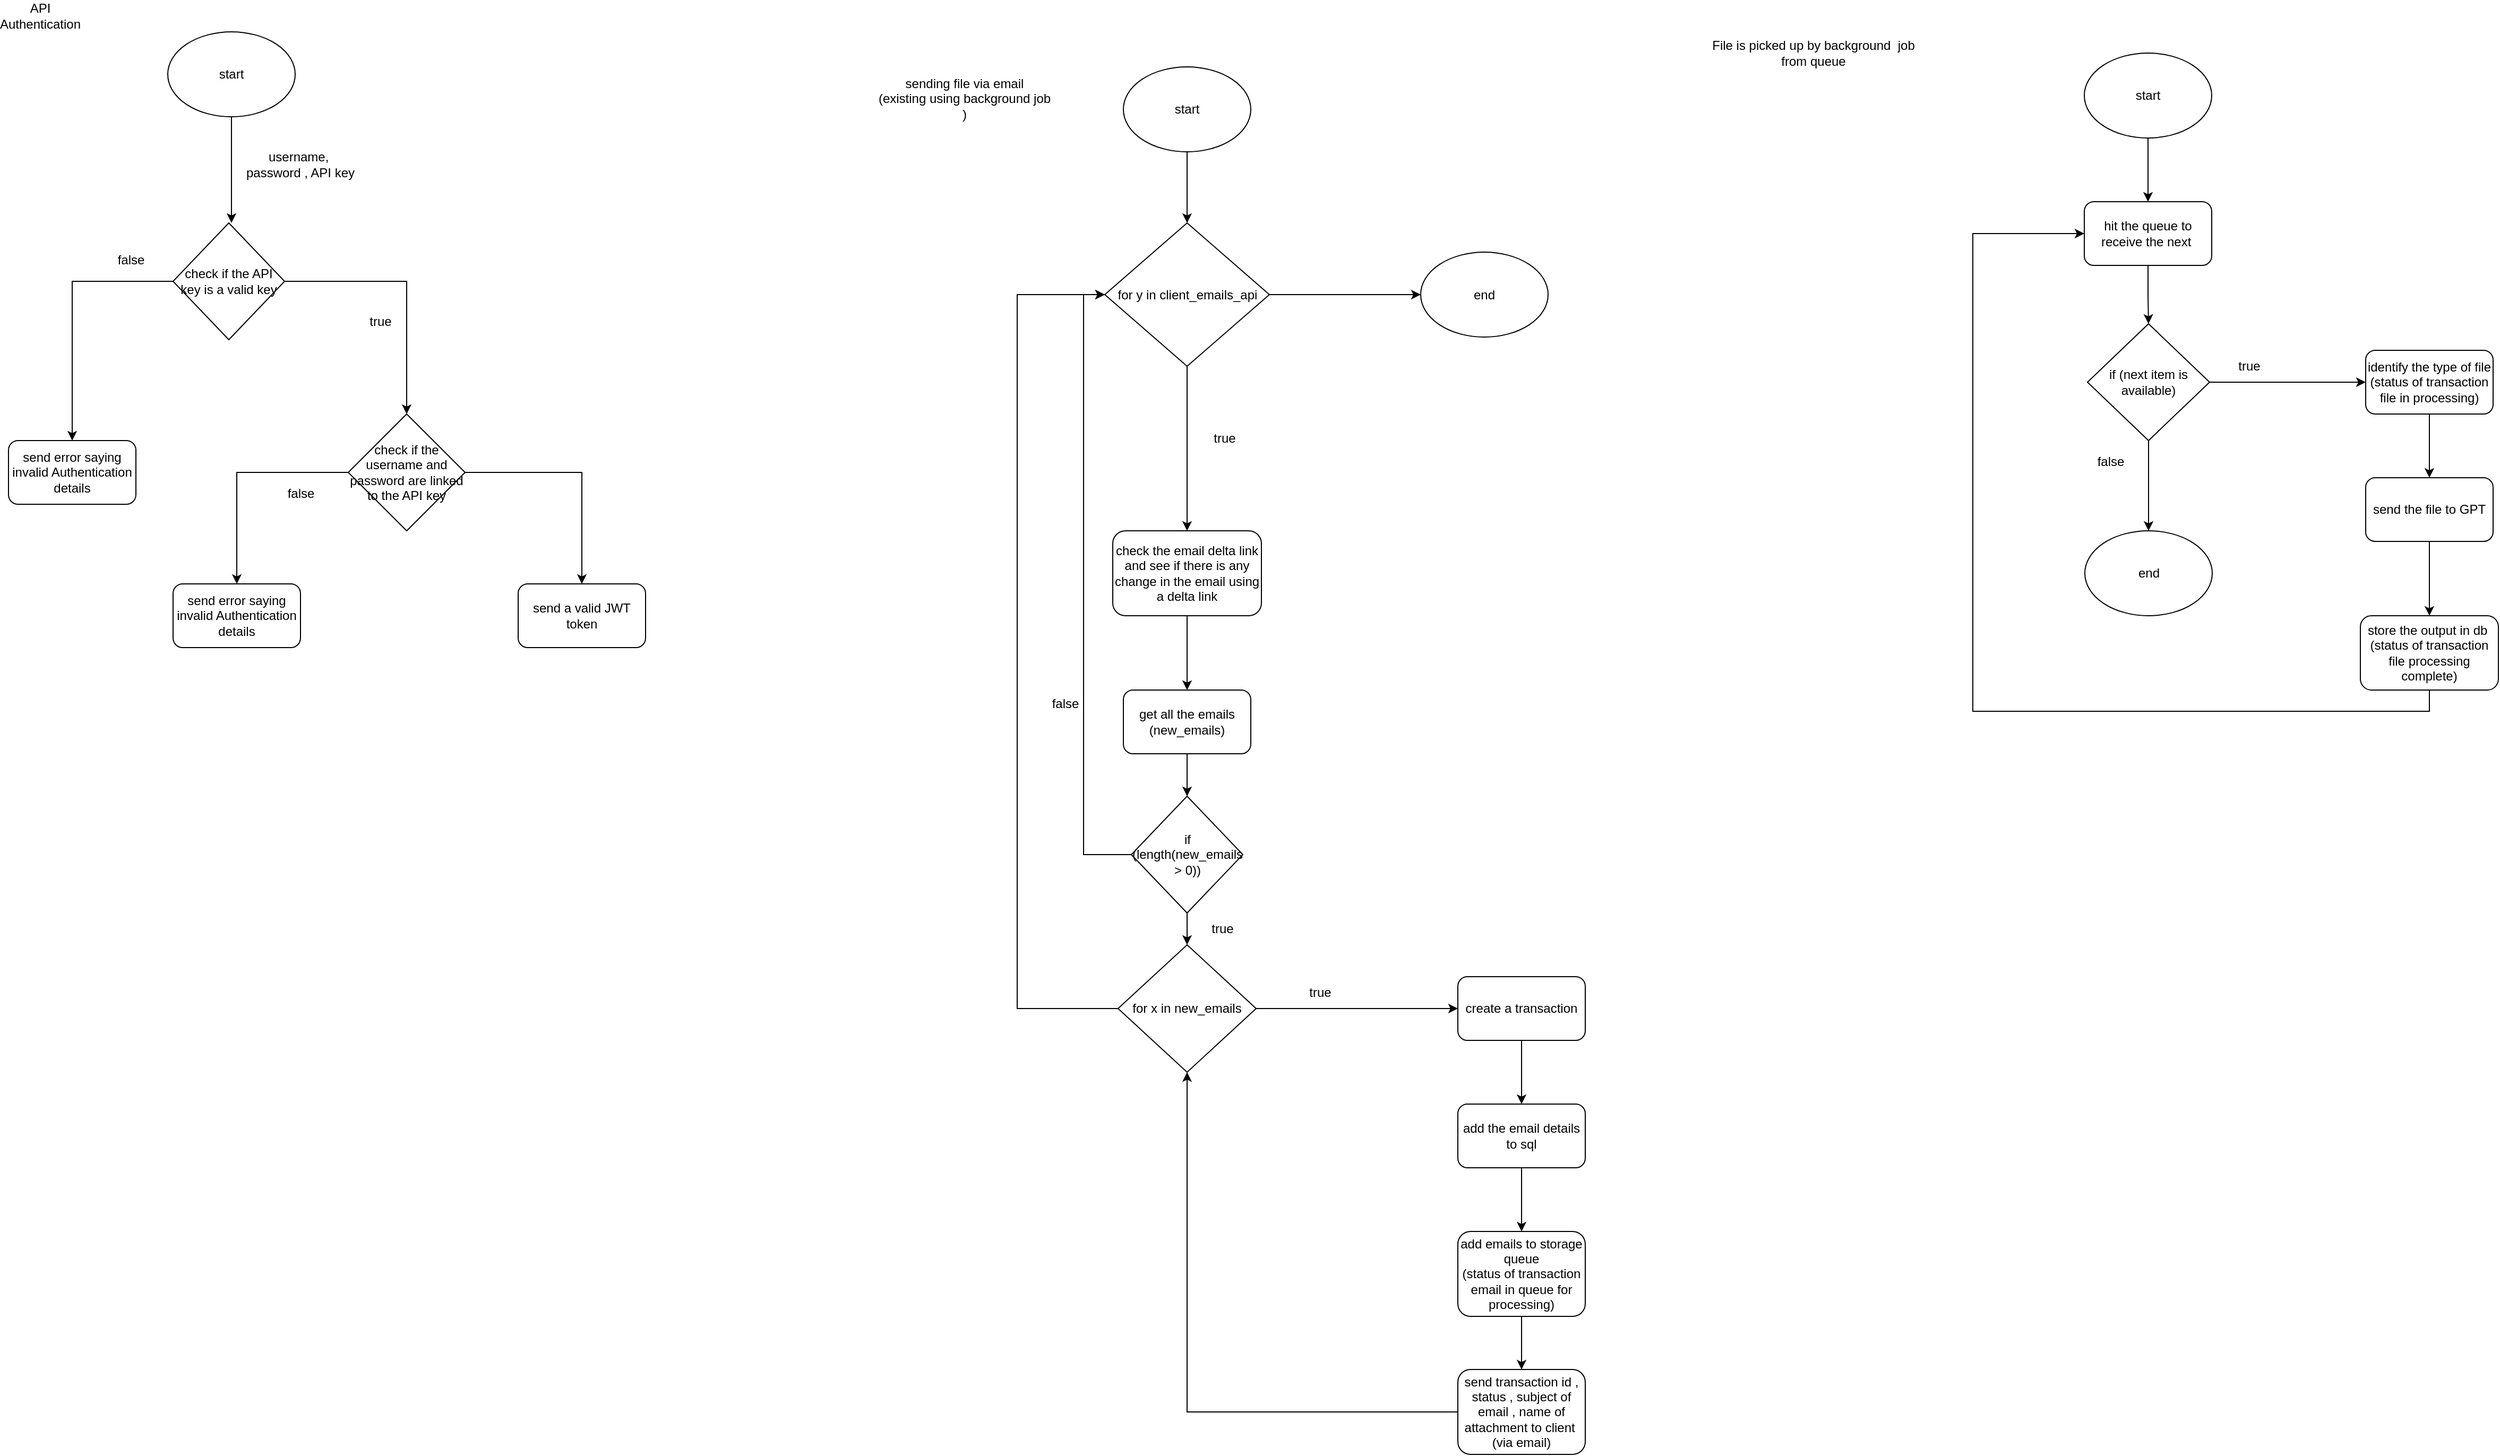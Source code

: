 <mxfile version="27.1.6">
  <diagram name="Page-1" id="D1g_SZzbeWnJD4f1NKeQ">
    <mxGraphModel dx="1198" dy="820" grid="1" gridSize="10" guides="1" tooltips="1" connect="1" arrows="1" fold="1" page="1" pageScale="1" pageWidth="850" pageHeight="1100" math="0" shadow="0">
      <root>
        <mxCell id="0" />
        <mxCell id="1" parent="0" />
        <mxCell id="yMIhiDGG9D9ogBYTGZqW-4" value="API Authentication" style="text;html=1;align=center;verticalAlign=middle;whiteSpace=wrap;rounded=0;" parent="1" vertex="1">
          <mxGeometry x="110" y="20" width="60" height="30" as="geometry" />
        </mxCell>
        <mxCell id="yMIhiDGG9D9ogBYTGZqW-6" value="start" style="ellipse;whiteSpace=wrap;html=1;" parent="1" vertex="1">
          <mxGeometry x="260" y="50" width="120" height="80" as="geometry" />
        </mxCell>
        <mxCell id="yMIhiDGG9D9ogBYTGZqW-7" value="" style="endArrow=classic;html=1;rounded=0;exitX=0.5;exitY=1;exitDx=0;exitDy=0;entryX=0.5;entryY=0;entryDx=0;entryDy=0;" parent="1" source="yMIhiDGG9D9ogBYTGZqW-6" edge="1">
          <mxGeometry width="50" height="50" relative="1" as="geometry">
            <mxPoint x="300" y="260" as="sourcePoint" />
            <mxPoint x="320" y="230" as="targetPoint" />
          </mxGeometry>
        </mxCell>
        <mxCell id="yMIhiDGG9D9ogBYTGZqW-9" value="username,&amp;nbsp;&lt;div&gt;password , API key&lt;/div&gt;" style="text;html=1;align=center;verticalAlign=middle;whiteSpace=wrap;rounded=0;" parent="1" vertex="1">
          <mxGeometry x="330" y="150" width="110" height="50" as="geometry" />
        </mxCell>
        <mxCell id="yMIhiDGG9D9ogBYTGZqW-22" style="edgeStyle=orthogonalEdgeStyle;rounded=0;orthogonalLoop=1;jettySize=auto;html=1;exitX=0;exitY=0.5;exitDx=0;exitDy=0;" parent="1" source="yMIhiDGG9D9ogBYTGZqW-12" target="yMIhiDGG9D9ogBYTGZqW-21" edge="1">
          <mxGeometry relative="1" as="geometry" />
        </mxCell>
        <mxCell id="yMIhiDGG9D9ogBYTGZqW-25" style="edgeStyle=orthogonalEdgeStyle;rounded=0;orthogonalLoop=1;jettySize=auto;html=1;exitX=1;exitY=0.5;exitDx=0;exitDy=0;entryX=0.5;entryY=0;entryDx=0;entryDy=0;" parent="1" source="yMIhiDGG9D9ogBYTGZqW-12" target="yMIhiDGG9D9ogBYTGZqW-24" edge="1">
          <mxGeometry relative="1" as="geometry" />
        </mxCell>
        <mxCell id="yMIhiDGG9D9ogBYTGZqW-12" value="check if the username and password are linked to the API key" style="rhombus;whiteSpace=wrap;html=1;" parent="1" vertex="1">
          <mxGeometry x="430" y="410" width="110" height="110" as="geometry" />
        </mxCell>
        <mxCell id="yMIhiDGG9D9ogBYTGZqW-16" style="edgeStyle=orthogonalEdgeStyle;rounded=0;orthogonalLoop=1;jettySize=auto;html=1;entryX=0.5;entryY=0;entryDx=0;entryDy=0;" parent="1" source="yMIhiDGG9D9ogBYTGZqW-14" target="yMIhiDGG9D9ogBYTGZqW-12" edge="1">
          <mxGeometry relative="1" as="geometry" />
        </mxCell>
        <mxCell id="yMIhiDGG9D9ogBYTGZqW-19" style="edgeStyle=orthogonalEdgeStyle;rounded=0;orthogonalLoop=1;jettySize=auto;html=1;exitX=0;exitY=0.5;exitDx=0;exitDy=0;entryX=0.5;entryY=0;entryDx=0;entryDy=0;" parent="1" source="yMIhiDGG9D9ogBYTGZqW-14" target="yMIhiDGG9D9ogBYTGZqW-18" edge="1">
          <mxGeometry relative="1" as="geometry" />
        </mxCell>
        <mxCell id="yMIhiDGG9D9ogBYTGZqW-14" value="check if the API key is a valid key" style="rhombus;whiteSpace=wrap;html=1;" parent="1" vertex="1">
          <mxGeometry x="265" y="230" width="105" height="110" as="geometry" />
        </mxCell>
        <mxCell id="yMIhiDGG9D9ogBYTGZqW-17" value="true" style="text;html=1;align=center;verticalAlign=middle;resizable=0;points=[];autosize=1;strokeColor=none;fillColor=none;" parent="1" vertex="1">
          <mxGeometry x="440" y="308" width="40" height="30" as="geometry" />
        </mxCell>
        <mxCell id="yMIhiDGG9D9ogBYTGZqW-18" value="send error saying invalid Authentication details" style="rounded=1;whiteSpace=wrap;html=1;" parent="1" vertex="1">
          <mxGeometry x="110" y="435" width="120" height="60" as="geometry" />
        </mxCell>
        <mxCell id="yMIhiDGG9D9ogBYTGZqW-20" value="false" style="text;html=1;align=center;verticalAlign=middle;resizable=0;points=[];autosize=1;strokeColor=none;fillColor=none;" parent="1" vertex="1">
          <mxGeometry x="200" y="250" width="50" height="30" as="geometry" />
        </mxCell>
        <mxCell id="yMIhiDGG9D9ogBYTGZqW-21" value="send error saying invalid Authentication details" style="rounded=1;whiteSpace=wrap;html=1;" parent="1" vertex="1">
          <mxGeometry x="265" y="570" width="120" height="60" as="geometry" />
        </mxCell>
        <mxCell id="yMIhiDGG9D9ogBYTGZqW-23" value="false" style="text;html=1;align=center;verticalAlign=middle;resizable=0;points=[];autosize=1;strokeColor=none;fillColor=none;" parent="1" vertex="1">
          <mxGeometry x="360" y="470" width="50" height="30" as="geometry" />
        </mxCell>
        <mxCell id="yMIhiDGG9D9ogBYTGZqW-24" value="send a valid JWT token" style="rounded=1;whiteSpace=wrap;html=1;" parent="1" vertex="1">
          <mxGeometry x="590" y="570" width="120" height="60" as="geometry" />
        </mxCell>
        <mxCell id="XCs0zXfmU5zAwr78yoS4-2" value="sending file via email&lt;div&gt;(existing using background job&lt;/div&gt;&lt;div&gt;)&lt;/div&gt;" style="text;html=1;align=center;verticalAlign=middle;resizable=0;points=[];autosize=1;strokeColor=none;fillColor=none;" vertex="1" parent="1">
          <mxGeometry x="915" y="83" width="190" height="60" as="geometry" />
        </mxCell>
        <mxCell id="XCs0zXfmU5zAwr78yoS4-6" style="edgeStyle=orthogonalEdgeStyle;rounded=0;orthogonalLoop=1;jettySize=auto;html=1;exitX=0.5;exitY=1;exitDx=0;exitDy=0;entryX=0.5;entryY=0;entryDx=0;entryDy=0;" edge="1" parent="1" source="XCs0zXfmU5zAwr78yoS4-3" target="XCs0zXfmU5zAwr78yoS4-5">
          <mxGeometry relative="1" as="geometry" />
        </mxCell>
        <mxCell id="XCs0zXfmU5zAwr78yoS4-3" value="check the email delta link and see if there is any change in the email using a delta link" style="rounded=1;whiteSpace=wrap;html=1;" vertex="1" parent="1">
          <mxGeometry x="1150" y="520" width="140" height="80" as="geometry" />
        </mxCell>
        <mxCell id="XCs0zXfmU5zAwr78yoS4-35" style="edgeStyle=orthogonalEdgeStyle;rounded=0;orthogonalLoop=1;jettySize=auto;html=1;exitX=0.5;exitY=1;exitDx=0;exitDy=0;entryX=0.5;entryY=0;entryDx=0;entryDy=0;" edge="1" parent="1" source="XCs0zXfmU5zAwr78yoS4-5" target="XCs0zXfmU5zAwr78yoS4-33">
          <mxGeometry relative="1" as="geometry" />
        </mxCell>
        <mxCell id="XCs0zXfmU5zAwr78yoS4-5" value="get all the emails&lt;div&gt;(new_emails)&lt;/div&gt;" style="rounded=1;whiteSpace=wrap;html=1;" vertex="1" parent="1">
          <mxGeometry x="1160" y="670" width="120" height="60" as="geometry" />
        </mxCell>
        <mxCell id="XCs0zXfmU5zAwr78yoS4-14" style="edgeStyle=orthogonalEdgeStyle;rounded=0;orthogonalLoop=1;jettySize=auto;html=1;exitX=1;exitY=0.5;exitDx=0;exitDy=0;" edge="1" parent="1" source="XCs0zXfmU5zAwr78yoS4-7" target="XCs0zXfmU5zAwr78yoS4-13">
          <mxGeometry relative="1" as="geometry" />
        </mxCell>
        <mxCell id="XCs0zXfmU5zAwr78yoS4-28" style="edgeStyle=orthogonalEdgeStyle;rounded=0;orthogonalLoop=1;jettySize=auto;html=1;exitX=0;exitY=0.5;exitDx=0;exitDy=0;entryX=0;entryY=0.5;entryDx=0;entryDy=0;" edge="1" parent="1" source="XCs0zXfmU5zAwr78yoS4-7" target="XCs0zXfmU5zAwr78yoS4-25">
          <mxGeometry relative="1" as="geometry">
            <mxPoint x="970" y="290" as="targetPoint" />
            <Array as="points">
              <mxPoint x="1060" y="970" />
              <mxPoint x="1060" y="298" />
            </Array>
          </mxGeometry>
        </mxCell>
        <mxCell id="XCs0zXfmU5zAwr78yoS4-7" value="for x in new_emails" style="rhombus;whiteSpace=wrap;html=1;" vertex="1" parent="1">
          <mxGeometry x="1155" y="910" width="130" height="120" as="geometry" />
        </mxCell>
        <mxCell id="XCs0zXfmU5zAwr78yoS4-12" style="edgeStyle=orthogonalEdgeStyle;rounded=0;orthogonalLoop=1;jettySize=auto;html=1;exitX=0.5;exitY=1;exitDx=0;exitDy=0;entryX=0.5;entryY=0;entryDx=0;entryDy=0;" edge="1" parent="1" source="XCs0zXfmU5zAwr78yoS4-9" target="XCs0zXfmU5zAwr78yoS4-11">
          <mxGeometry relative="1" as="geometry" />
        </mxCell>
        <mxCell id="XCs0zXfmU5zAwr78yoS4-9" value="add the email details to sql" style="rounded=1;whiteSpace=wrap;html=1;" vertex="1" parent="1">
          <mxGeometry x="1475" y="1060" width="120" height="60" as="geometry" />
        </mxCell>
        <mxCell id="XCs0zXfmU5zAwr78yoS4-17" style="edgeStyle=orthogonalEdgeStyle;rounded=0;orthogonalLoop=1;jettySize=auto;html=1;exitX=0.5;exitY=1;exitDx=0;exitDy=0;entryX=0.5;entryY=0;entryDx=0;entryDy=0;" edge="1" parent="1" source="XCs0zXfmU5zAwr78yoS4-11" target="XCs0zXfmU5zAwr78yoS4-16">
          <mxGeometry relative="1" as="geometry" />
        </mxCell>
        <mxCell id="XCs0zXfmU5zAwr78yoS4-11" value="add emails to storage queue&lt;div&gt;(status of transaction email in queue for processing)&lt;/div&gt;" style="rounded=1;whiteSpace=wrap;html=1;" vertex="1" parent="1">
          <mxGeometry x="1475" y="1180" width="120" height="80" as="geometry" />
        </mxCell>
        <mxCell id="XCs0zXfmU5zAwr78yoS4-15" style="edgeStyle=orthogonalEdgeStyle;rounded=0;orthogonalLoop=1;jettySize=auto;html=1;exitX=0.5;exitY=1;exitDx=0;exitDy=0;" edge="1" parent="1" source="XCs0zXfmU5zAwr78yoS4-13" target="XCs0zXfmU5zAwr78yoS4-9">
          <mxGeometry relative="1" as="geometry" />
        </mxCell>
        <mxCell id="XCs0zXfmU5zAwr78yoS4-13" value="create a transaction" style="rounded=1;whiteSpace=wrap;html=1;" vertex="1" parent="1">
          <mxGeometry x="1475" y="940" width="120" height="60" as="geometry" />
        </mxCell>
        <mxCell id="XCs0zXfmU5zAwr78yoS4-18" style="edgeStyle=orthogonalEdgeStyle;rounded=0;orthogonalLoop=1;jettySize=auto;html=1;exitX=0;exitY=0.5;exitDx=0;exitDy=0;entryX=0.5;entryY=1;entryDx=0;entryDy=0;" edge="1" parent="1" source="XCs0zXfmU5zAwr78yoS4-16" target="XCs0zXfmU5zAwr78yoS4-7">
          <mxGeometry relative="1" as="geometry" />
        </mxCell>
        <mxCell id="XCs0zXfmU5zAwr78yoS4-16" value="send transaction id , status , subject of email , name of attachment to client&amp;nbsp;&lt;div&gt;(via email)&lt;/div&gt;" style="rounded=1;whiteSpace=wrap;html=1;" vertex="1" parent="1">
          <mxGeometry x="1475" y="1310" width="120" height="80" as="geometry" />
        </mxCell>
        <mxCell id="XCs0zXfmU5zAwr78yoS4-19" value="true" style="text;html=1;align=center;verticalAlign=middle;resizable=0;points=[];autosize=1;strokeColor=none;fillColor=none;" vertex="1" parent="1">
          <mxGeometry x="1325" y="940" width="40" height="30" as="geometry" />
        </mxCell>
        <mxCell id="XCs0zXfmU5zAwr78yoS4-29" style="edgeStyle=orthogonalEdgeStyle;rounded=0;orthogonalLoop=1;jettySize=auto;html=1;exitX=0.5;exitY=1;exitDx=0;exitDy=0;entryX=0.5;entryY=0;entryDx=0;entryDy=0;" edge="1" parent="1" source="XCs0zXfmU5zAwr78yoS4-24" target="XCs0zXfmU5zAwr78yoS4-25">
          <mxGeometry relative="1" as="geometry" />
        </mxCell>
        <mxCell id="XCs0zXfmU5zAwr78yoS4-24" value="start" style="ellipse;whiteSpace=wrap;html=1;" vertex="1" parent="1">
          <mxGeometry x="1160" y="83" width="120" height="80" as="geometry" />
        </mxCell>
        <mxCell id="XCs0zXfmU5zAwr78yoS4-26" style="edgeStyle=orthogonalEdgeStyle;rounded=0;orthogonalLoop=1;jettySize=auto;html=1;exitX=0.5;exitY=1;exitDx=0;exitDy=0;entryX=0.5;entryY=0;entryDx=0;entryDy=0;" edge="1" parent="1" source="XCs0zXfmU5zAwr78yoS4-25" target="XCs0zXfmU5zAwr78yoS4-3">
          <mxGeometry relative="1" as="geometry" />
        </mxCell>
        <mxCell id="XCs0zXfmU5zAwr78yoS4-32" style="edgeStyle=orthogonalEdgeStyle;rounded=0;orthogonalLoop=1;jettySize=auto;html=1;exitX=1;exitY=0.5;exitDx=0;exitDy=0;entryX=0;entryY=0.5;entryDx=0;entryDy=0;" edge="1" parent="1" source="XCs0zXfmU5zAwr78yoS4-25" target="XCs0zXfmU5zAwr78yoS4-31">
          <mxGeometry relative="1" as="geometry" />
        </mxCell>
        <mxCell id="XCs0zXfmU5zAwr78yoS4-25" value="for y in client_emails_api" style="rhombus;whiteSpace=wrap;html=1;" vertex="1" parent="1">
          <mxGeometry x="1142.5" y="230" width="155" height="135" as="geometry" />
        </mxCell>
        <mxCell id="XCs0zXfmU5zAwr78yoS4-27" value="true" style="text;html=1;align=center;verticalAlign=middle;resizable=0;points=[];autosize=1;strokeColor=none;fillColor=none;" vertex="1" parent="1">
          <mxGeometry x="1235" y="418" width="40" height="30" as="geometry" />
        </mxCell>
        <mxCell id="XCs0zXfmU5zAwr78yoS4-31" value="end" style="ellipse;whiteSpace=wrap;html=1;" vertex="1" parent="1">
          <mxGeometry x="1440" y="257.5" width="120" height="80" as="geometry" />
        </mxCell>
        <mxCell id="XCs0zXfmU5zAwr78yoS4-36" style="edgeStyle=orthogonalEdgeStyle;rounded=0;orthogonalLoop=1;jettySize=auto;html=1;exitX=0.5;exitY=1;exitDx=0;exitDy=0;entryX=0.5;entryY=0;entryDx=0;entryDy=0;" edge="1" parent="1" source="XCs0zXfmU5zAwr78yoS4-33" target="XCs0zXfmU5zAwr78yoS4-7">
          <mxGeometry relative="1" as="geometry" />
        </mxCell>
        <mxCell id="XCs0zXfmU5zAwr78yoS4-38" style="edgeStyle=orthogonalEdgeStyle;rounded=0;orthogonalLoop=1;jettySize=auto;html=1;exitX=0;exitY=0.5;exitDx=0;exitDy=0;entryX=0;entryY=0.5;entryDx=0;entryDy=0;" edge="1" parent="1" source="XCs0zXfmU5zAwr78yoS4-33" target="XCs0zXfmU5zAwr78yoS4-25">
          <mxGeometry relative="1" as="geometry" />
        </mxCell>
        <mxCell id="XCs0zXfmU5zAwr78yoS4-33" value="if (length(new_emails &amp;gt; 0))" style="rhombus;whiteSpace=wrap;html=1;" vertex="1" parent="1">
          <mxGeometry x="1167.5" y="770" width="105" height="110" as="geometry" />
        </mxCell>
        <mxCell id="XCs0zXfmU5zAwr78yoS4-37" value="true" style="text;html=1;align=center;verticalAlign=middle;resizable=0;points=[];autosize=1;strokeColor=none;fillColor=none;" vertex="1" parent="1">
          <mxGeometry x="1232.5" y="880" width="40" height="30" as="geometry" />
        </mxCell>
        <mxCell id="XCs0zXfmU5zAwr78yoS4-39" value="false" style="text;html=1;align=center;verticalAlign=middle;resizable=0;points=[];autosize=1;strokeColor=none;fillColor=none;" vertex="1" parent="1">
          <mxGeometry x="1080" y="668" width="50" height="30" as="geometry" />
        </mxCell>
        <mxCell id="XCs0zXfmU5zAwr78yoS4-40" value="File is picked up by background &amp;nbsp;job from queue" style="text;html=1;align=center;verticalAlign=middle;whiteSpace=wrap;rounded=0;" vertex="1" parent="1">
          <mxGeometry x="1710" y="30" width="200" height="80" as="geometry" />
        </mxCell>
        <mxCell id="XCs0zXfmU5zAwr78yoS4-42" style="edgeStyle=orthogonalEdgeStyle;rounded=0;orthogonalLoop=1;jettySize=auto;html=1;exitX=0.5;exitY=1;exitDx=0;exitDy=0;" edge="1" parent="1" source="XCs0zXfmU5zAwr78yoS4-41">
          <mxGeometry relative="1" as="geometry">
            <mxPoint x="2125" y="210" as="targetPoint" />
          </mxGeometry>
        </mxCell>
        <mxCell id="XCs0zXfmU5zAwr78yoS4-41" value="start" style="ellipse;whiteSpace=wrap;html=1;" vertex="1" parent="1">
          <mxGeometry x="2065" y="70" width="120" height="80" as="geometry" />
        </mxCell>
        <mxCell id="XCs0zXfmU5zAwr78yoS4-47" style="edgeStyle=orthogonalEdgeStyle;rounded=0;orthogonalLoop=1;jettySize=auto;html=1;exitX=1;exitY=0.5;exitDx=0;exitDy=0;entryX=0;entryY=0.5;entryDx=0;entryDy=0;" edge="1" parent="1" source="XCs0zXfmU5zAwr78yoS4-43" target="XCs0zXfmU5zAwr78yoS4-46">
          <mxGeometry relative="1" as="geometry" />
        </mxCell>
        <mxCell id="XCs0zXfmU5zAwr78yoS4-56" style="edgeStyle=orthogonalEdgeStyle;rounded=0;orthogonalLoop=1;jettySize=auto;html=1;exitX=0.5;exitY=1;exitDx=0;exitDy=0;entryX=0.5;entryY=0;entryDx=0;entryDy=0;" edge="1" parent="1" source="XCs0zXfmU5zAwr78yoS4-43" target="XCs0zXfmU5zAwr78yoS4-55">
          <mxGeometry relative="1" as="geometry" />
        </mxCell>
        <mxCell id="XCs0zXfmU5zAwr78yoS4-43" value="if (next item is available)" style="rhombus;whiteSpace=wrap;html=1;" vertex="1" parent="1">
          <mxGeometry x="2068" y="325" width="115" height="110" as="geometry" />
        </mxCell>
        <mxCell id="XCs0zXfmU5zAwr78yoS4-45" style="edgeStyle=orthogonalEdgeStyle;rounded=0;orthogonalLoop=1;jettySize=auto;html=1;exitX=0.5;exitY=1;exitDx=0;exitDy=0;entryX=0.5;entryY=0;entryDx=0;entryDy=0;" edge="1" parent="1" source="XCs0zXfmU5zAwr78yoS4-44" target="XCs0zXfmU5zAwr78yoS4-43">
          <mxGeometry relative="1" as="geometry" />
        </mxCell>
        <mxCell id="XCs0zXfmU5zAwr78yoS4-44" value="hit the queue to receive the next&amp;nbsp;" style="rounded=1;whiteSpace=wrap;html=1;" vertex="1" parent="1">
          <mxGeometry x="2065" y="210" width="120" height="60" as="geometry" />
        </mxCell>
        <mxCell id="XCs0zXfmU5zAwr78yoS4-49" style="edgeStyle=orthogonalEdgeStyle;rounded=0;orthogonalLoop=1;jettySize=auto;html=1;exitX=0.5;exitY=1;exitDx=0;exitDy=0;entryX=0.5;entryY=0;entryDx=0;entryDy=0;" edge="1" parent="1" source="XCs0zXfmU5zAwr78yoS4-46" target="XCs0zXfmU5zAwr78yoS4-48">
          <mxGeometry relative="1" as="geometry" />
        </mxCell>
        <mxCell id="XCs0zXfmU5zAwr78yoS4-46" value="identify the type of file&lt;div&gt;(status of transaction file in processing)&lt;/div&gt;" style="rounded=1;whiteSpace=wrap;html=1;" vertex="1" parent="1">
          <mxGeometry x="2330" y="350" width="120" height="60" as="geometry" />
        </mxCell>
        <mxCell id="XCs0zXfmU5zAwr78yoS4-51" style="edgeStyle=orthogonalEdgeStyle;rounded=0;orthogonalLoop=1;jettySize=auto;html=1;exitX=0.5;exitY=1;exitDx=0;exitDy=0;entryX=0.5;entryY=0;entryDx=0;entryDy=0;" edge="1" parent="1" source="XCs0zXfmU5zAwr78yoS4-48" target="XCs0zXfmU5zAwr78yoS4-50">
          <mxGeometry relative="1" as="geometry" />
        </mxCell>
        <mxCell id="XCs0zXfmU5zAwr78yoS4-48" value="send the file to GPT" style="rounded=1;whiteSpace=wrap;html=1;" vertex="1" parent="1">
          <mxGeometry x="2330" y="470" width="120" height="60" as="geometry" />
        </mxCell>
        <mxCell id="XCs0zXfmU5zAwr78yoS4-52" style="edgeStyle=orthogonalEdgeStyle;rounded=0;orthogonalLoop=1;jettySize=auto;html=1;exitX=0.5;exitY=1;exitDx=0;exitDy=0;entryX=0;entryY=0.5;entryDx=0;entryDy=0;" edge="1" parent="1" source="XCs0zXfmU5zAwr78yoS4-50" target="XCs0zXfmU5zAwr78yoS4-44">
          <mxGeometry relative="1" as="geometry">
            <Array as="points">
              <mxPoint x="2390" y="690" />
              <mxPoint x="1960" y="690" />
              <mxPoint x="1960" y="240" />
            </Array>
          </mxGeometry>
        </mxCell>
        <mxCell id="XCs0zXfmU5zAwr78yoS4-50" value="store the output in db&amp;nbsp;&lt;div&gt;(status of transaction file processing complete)&lt;/div&gt;" style="rounded=1;whiteSpace=wrap;html=1;" vertex="1" parent="1">
          <mxGeometry x="2325" y="600" width="130" height="70" as="geometry" />
        </mxCell>
        <mxCell id="XCs0zXfmU5zAwr78yoS4-53" value="true" style="text;html=1;align=center;verticalAlign=middle;resizable=0;points=[];autosize=1;strokeColor=none;fillColor=none;" vertex="1" parent="1">
          <mxGeometry x="2200" y="350" width="40" height="30" as="geometry" />
        </mxCell>
        <mxCell id="XCs0zXfmU5zAwr78yoS4-55" value="end" style="ellipse;whiteSpace=wrap;html=1;" vertex="1" parent="1">
          <mxGeometry x="2065.5" y="520" width="120" height="80" as="geometry" />
        </mxCell>
        <mxCell id="XCs0zXfmU5zAwr78yoS4-57" value="false" style="text;html=1;align=center;verticalAlign=middle;whiteSpace=wrap;rounded=0;" vertex="1" parent="1">
          <mxGeometry x="2060" y="440" width="60" height="30" as="geometry" />
        </mxCell>
      </root>
    </mxGraphModel>
  </diagram>
</mxfile>
